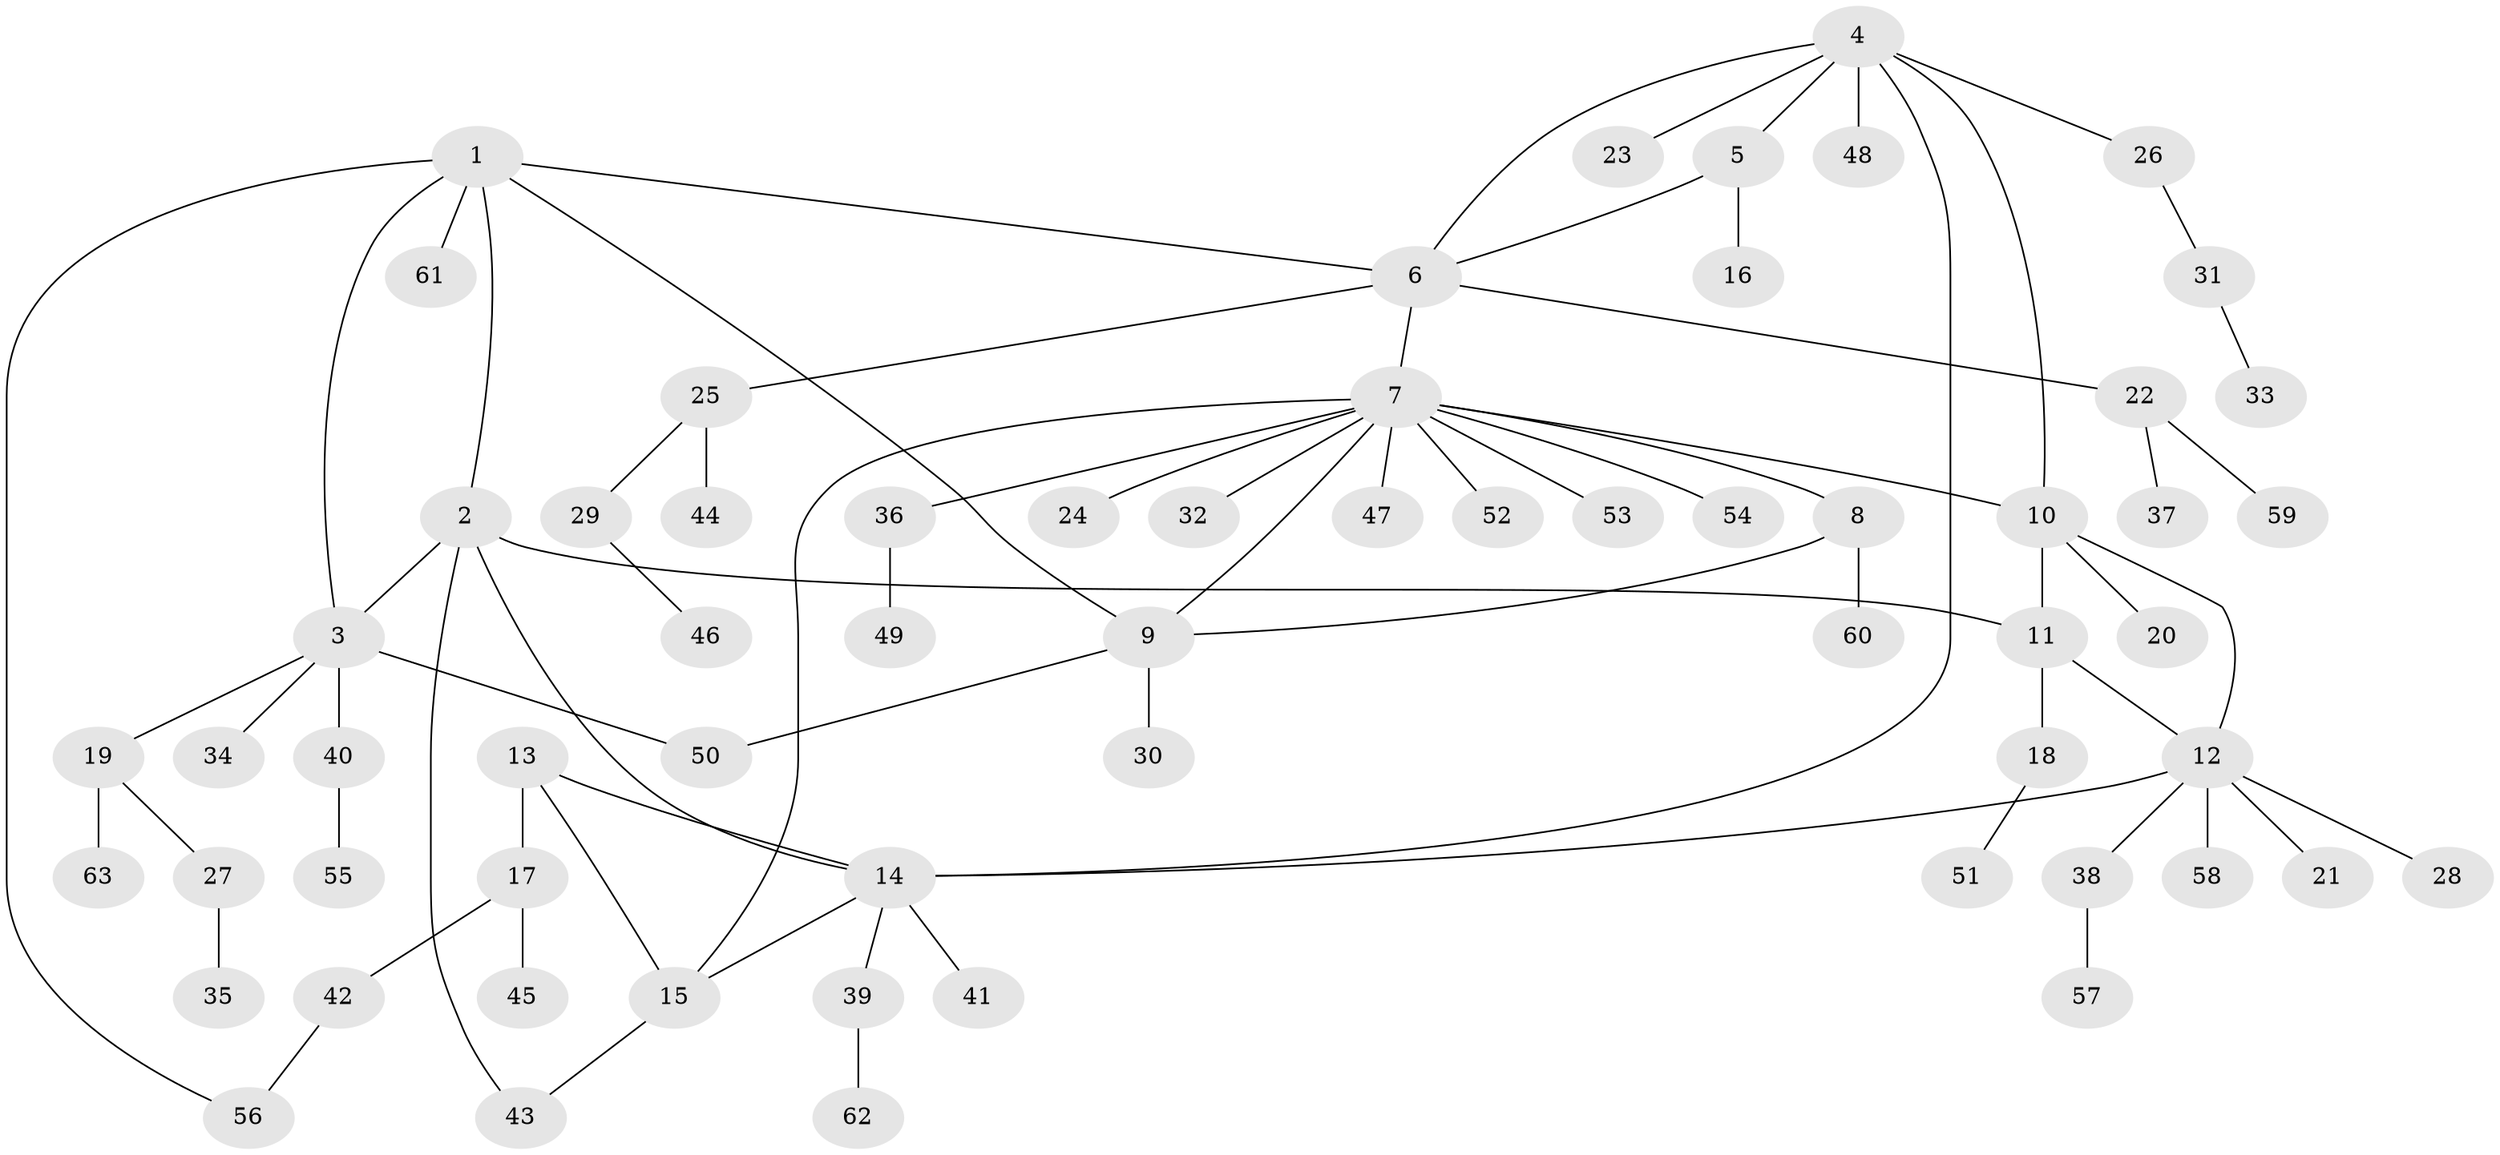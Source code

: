 // Generated by graph-tools (version 1.1) at 2025/11/02/27/25 16:11:35]
// undirected, 63 vertices, 76 edges
graph export_dot {
graph [start="1"]
  node [color=gray90,style=filled];
  1;
  2;
  3;
  4;
  5;
  6;
  7;
  8;
  9;
  10;
  11;
  12;
  13;
  14;
  15;
  16;
  17;
  18;
  19;
  20;
  21;
  22;
  23;
  24;
  25;
  26;
  27;
  28;
  29;
  30;
  31;
  32;
  33;
  34;
  35;
  36;
  37;
  38;
  39;
  40;
  41;
  42;
  43;
  44;
  45;
  46;
  47;
  48;
  49;
  50;
  51;
  52;
  53;
  54;
  55;
  56;
  57;
  58;
  59;
  60;
  61;
  62;
  63;
  1 -- 2;
  1 -- 3;
  1 -- 6;
  1 -- 9;
  1 -- 56;
  1 -- 61;
  2 -- 3;
  2 -- 11;
  2 -- 14;
  2 -- 43;
  3 -- 19;
  3 -- 34;
  3 -- 40;
  3 -- 50;
  4 -- 5;
  4 -- 6;
  4 -- 10;
  4 -- 14;
  4 -- 23;
  4 -- 26;
  4 -- 48;
  5 -- 6;
  5 -- 16;
  6 -- 7;
  6 -- 22;
  6 -- 25;
  7 -- 8;
  7 -- 9;
  7 -- 10;
  7 -- 15;
  7 -- 24;
  7 -- 32;
  7 -- 36;
  7 -- 47;
  7 -- 52;
  7 -- 53;
  7 -- 54;
  8 -- 9;
  8 -- 60;
  9 -- 30;
  9 -- 50;
  10 -- 11;
  10 -- 12;
  10 -- 20;
  11 -- 12;
  11 -- 18;
  12 -- 14;
  12 -- 21;
  12 -- 28;
  12 -- 38;
  12 -- 58;
  13 -- 14;
  13 -- 15;
  13 -- 17;
  14 -- 15;
  14 -- 39;
  14 -- 41;
  15 -- 43;
  17 -- 42;
  17 -- 45;
  18 -- 51;
  19 -- 27;
  19 -- 63;
  22 -- 37;
  22 -- 59;
  25 -- 29;
  25 -- 44;
  26 -- 31;
  27 -- 35;
  29 -- 46;
  31 -- 33;
  36 -- 49;
  38 -- 57;
  39 -- 62;
  40 -- 55;
  42 -- 56;
}
